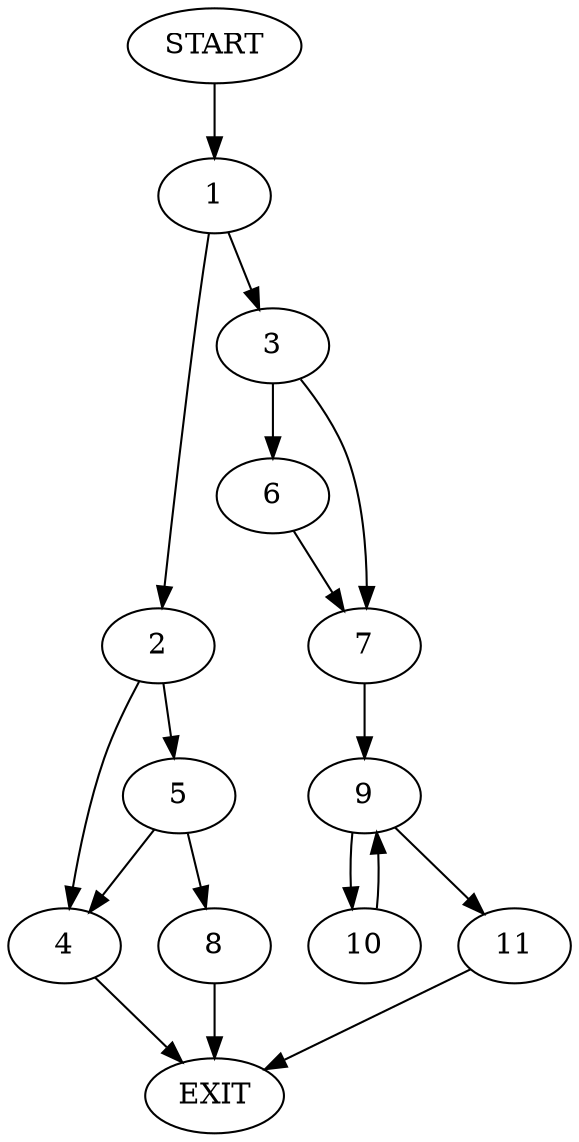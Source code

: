 digraph {
0 [label="START"]
12 [label="EXIT"]
0 -> 1
1 -> 2
1 -> 3
2 -> 4
2 -> 5
3 -> 6
3 -> 7
5 -> 4
5 -> 8
4 -> 12
8 -> 12
6 -> 7
7 -> 9
9 -> 10
9 -> 11
10 -> 9
11 -> 12
}
